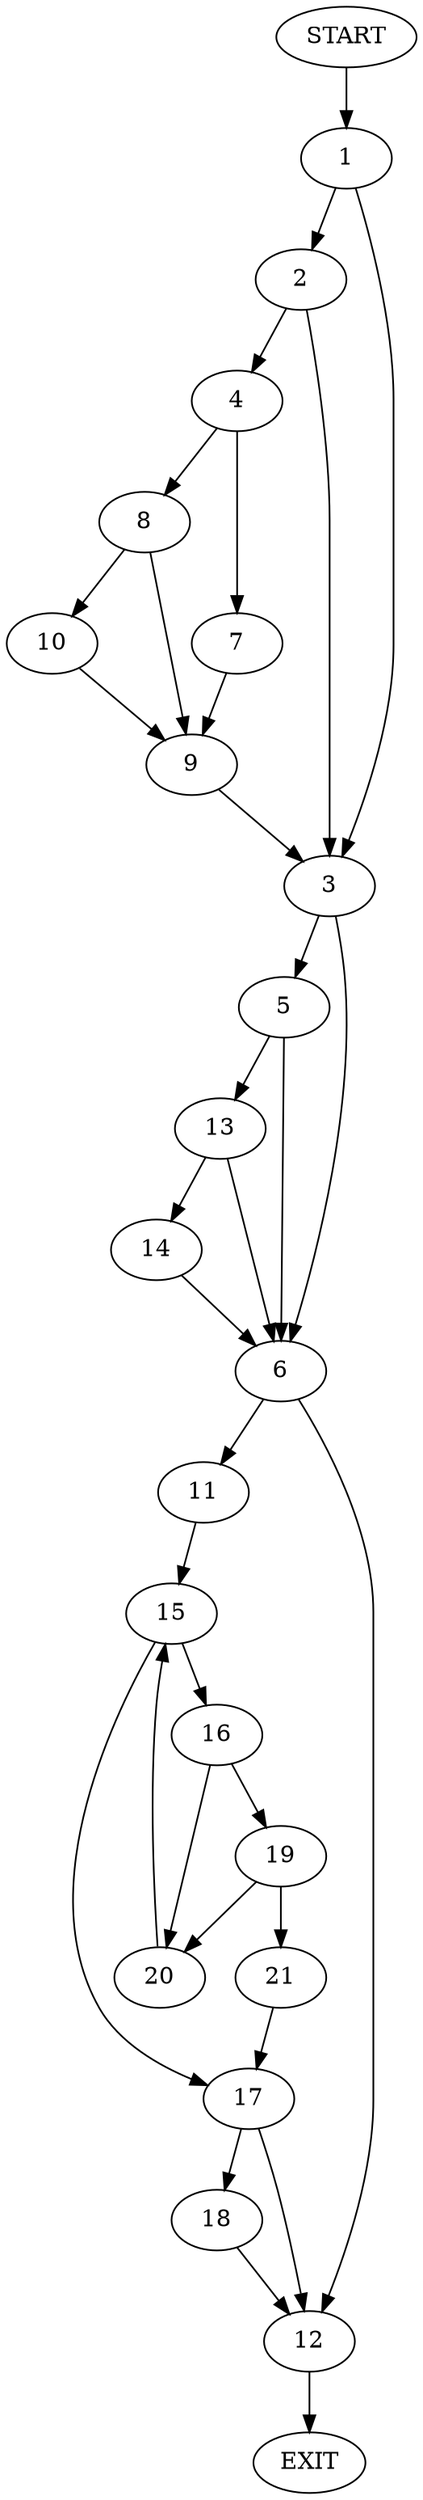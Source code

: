 digraph {
0 [label="START"]
22 [label="EXIT"]
0 -> 1
1 -> 2
1 -> 3
2 -> 3
2 -> 4
3 -> 5
3 -> 6
4 -> 7
4 -> 8
8 -> 9
8 -> 10
7 -> 9
10 -> 9
9 -> 3
6 -> 11
6 -> 12
5 -> 6
5 -> 13
13 -> 6
13 -> 14
14 -> 6
11 -> 15
12 -> 22
15 -> 16
15 -> 17
17 -> 18
17 -> 12
16 -> 19
16 -> 20
19 -> 21
19 -> 20
20 -> 15
21 -> 17
18 -> 12
}

